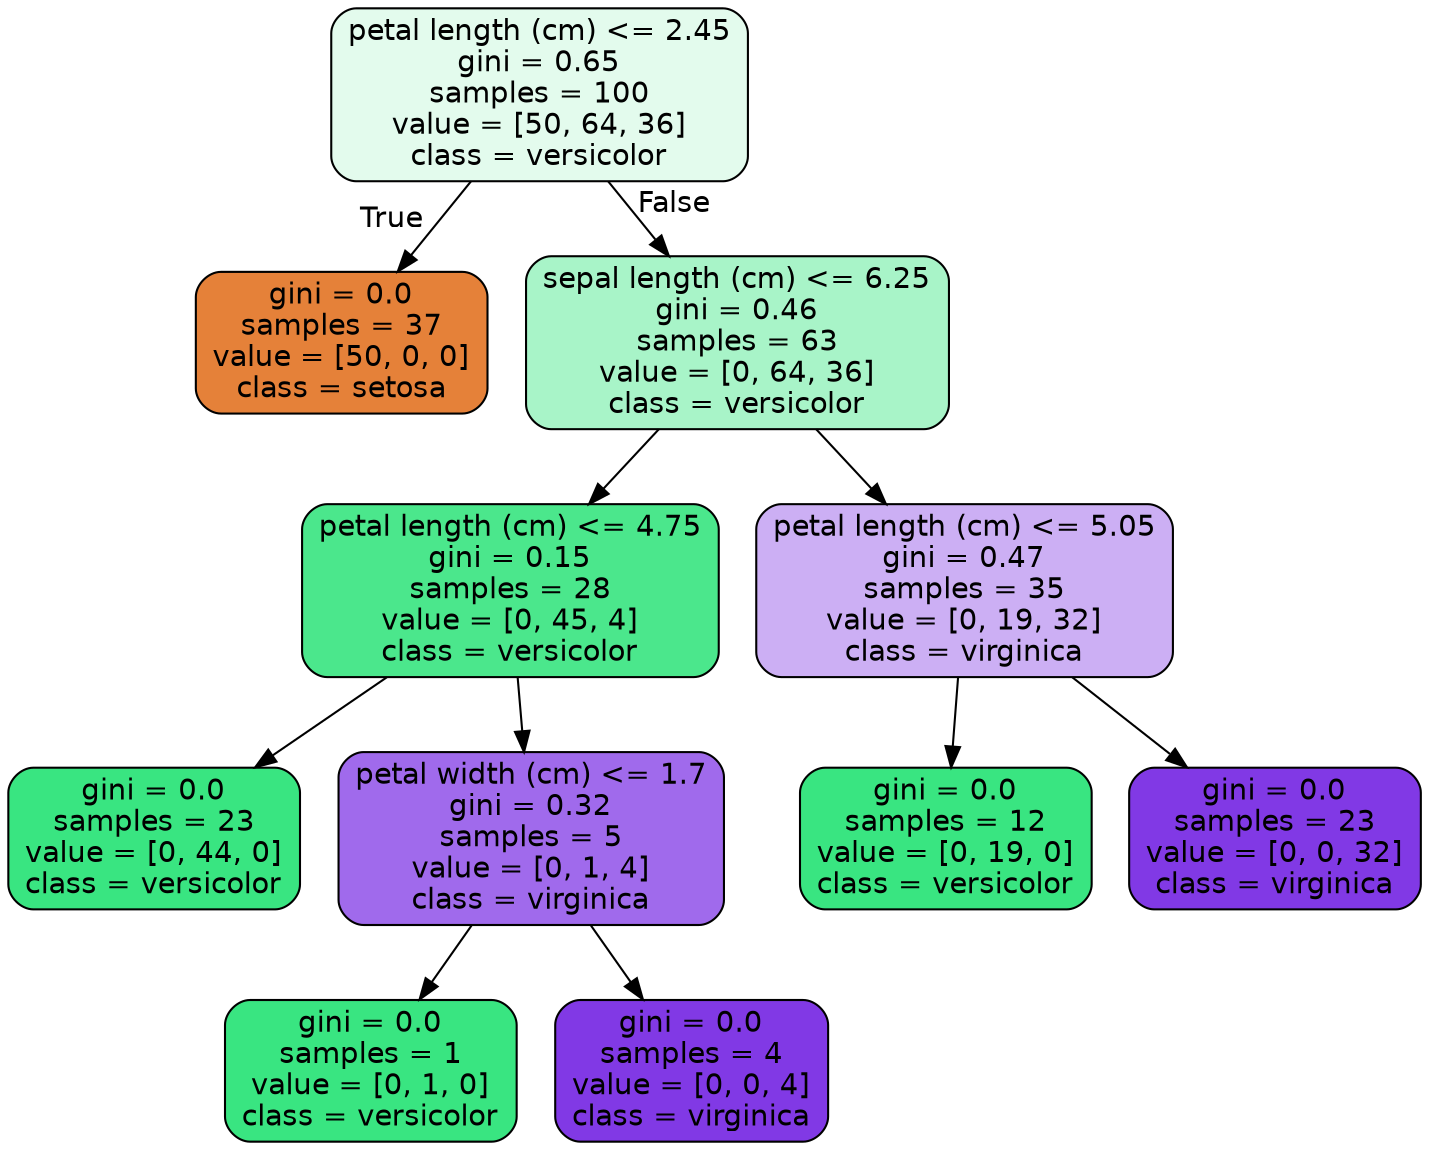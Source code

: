 digraph Tree {
node [shape=box, style="filled, rounded", color="black", fontname=helvetica] ;
edge [fontname=helvetica] ;
0 [label="petal length (cm) <= 2.45\ngini = 0.65\nsamples = 100\nvalue = [50, 64, 36]\nclass = versicolor", fillcolor="#e3fbed"] ;
1 [label="gini = 0.0\nsamples = 37\nvalue = [50, 0, 0]\nclass = setosa", fillcolor="#e58139"] ;
0 -> 1 [labeldistance=2.5, labelangle=45, headlabel="True"] ;
2 [label="sepal length (cm) <= 6.25\ngini = 0.46\nsamples = 63\nvalue = [0, 64, 36]\nclass = versicolor", fillcolor="#a8f4c8"] ;
0 -> 2 [labeldistance=2.5, labelangle=-45, headlabel="False"] ;
3 [label="petal length (cm) <= 4.75\ngini = 0.15\nsamples = 28\nvalue = [0, 45, 4]\nclass = versicolor", fillcolor="#4be78c"] ;
2 -> 3 ;
4 [label="gini = 0.0\nsamples = 23\nvalue = [0, 44, 0]\nclass = versicolor", fillcolor="#39e581"] ;
3 -> 4 ;
5 [label="petal width (cm) <= 1.7\ngini = 0.32\nsamples = 5\nvalue = [0, 1, 4]\nclass = virginica", fillcolor="#a06aec"] ;
3 -> 5 ;
6 [label="gini = 0.0\nsamples = 1\nvalue = [0, 1, 0]\nclass = versicolor", fillcolor="#39e581"] ;
5 -> 6 ;
7 [label="gini = 0.0\nsamples = 4\nvalue = [0, 0, 4]\nclass = virginica", fillcolor="#8139e5"] ;
5 -> 7 ;
8 [label="petal length (cm) <= 5.05\ngini = 0.47\nsamples = 35\nvalue = [0, 19, 32]\nclass = virginica", fillcolor="#ccaff4"] ;
2 -> 8 ;
9 [label="gini = 0.0\nsamples = 12\nvalue = [0, 19, 0]\nclass = versicolor", fillcolor="#39e581"] ;
8 -> 9 ;
10 [label="gini = 0.0\nsamples = 23\nvalue = [0, 0, 32]\nclass = virginica", fillcolor="#8139e5"] ;
8 -> 10 ;
}